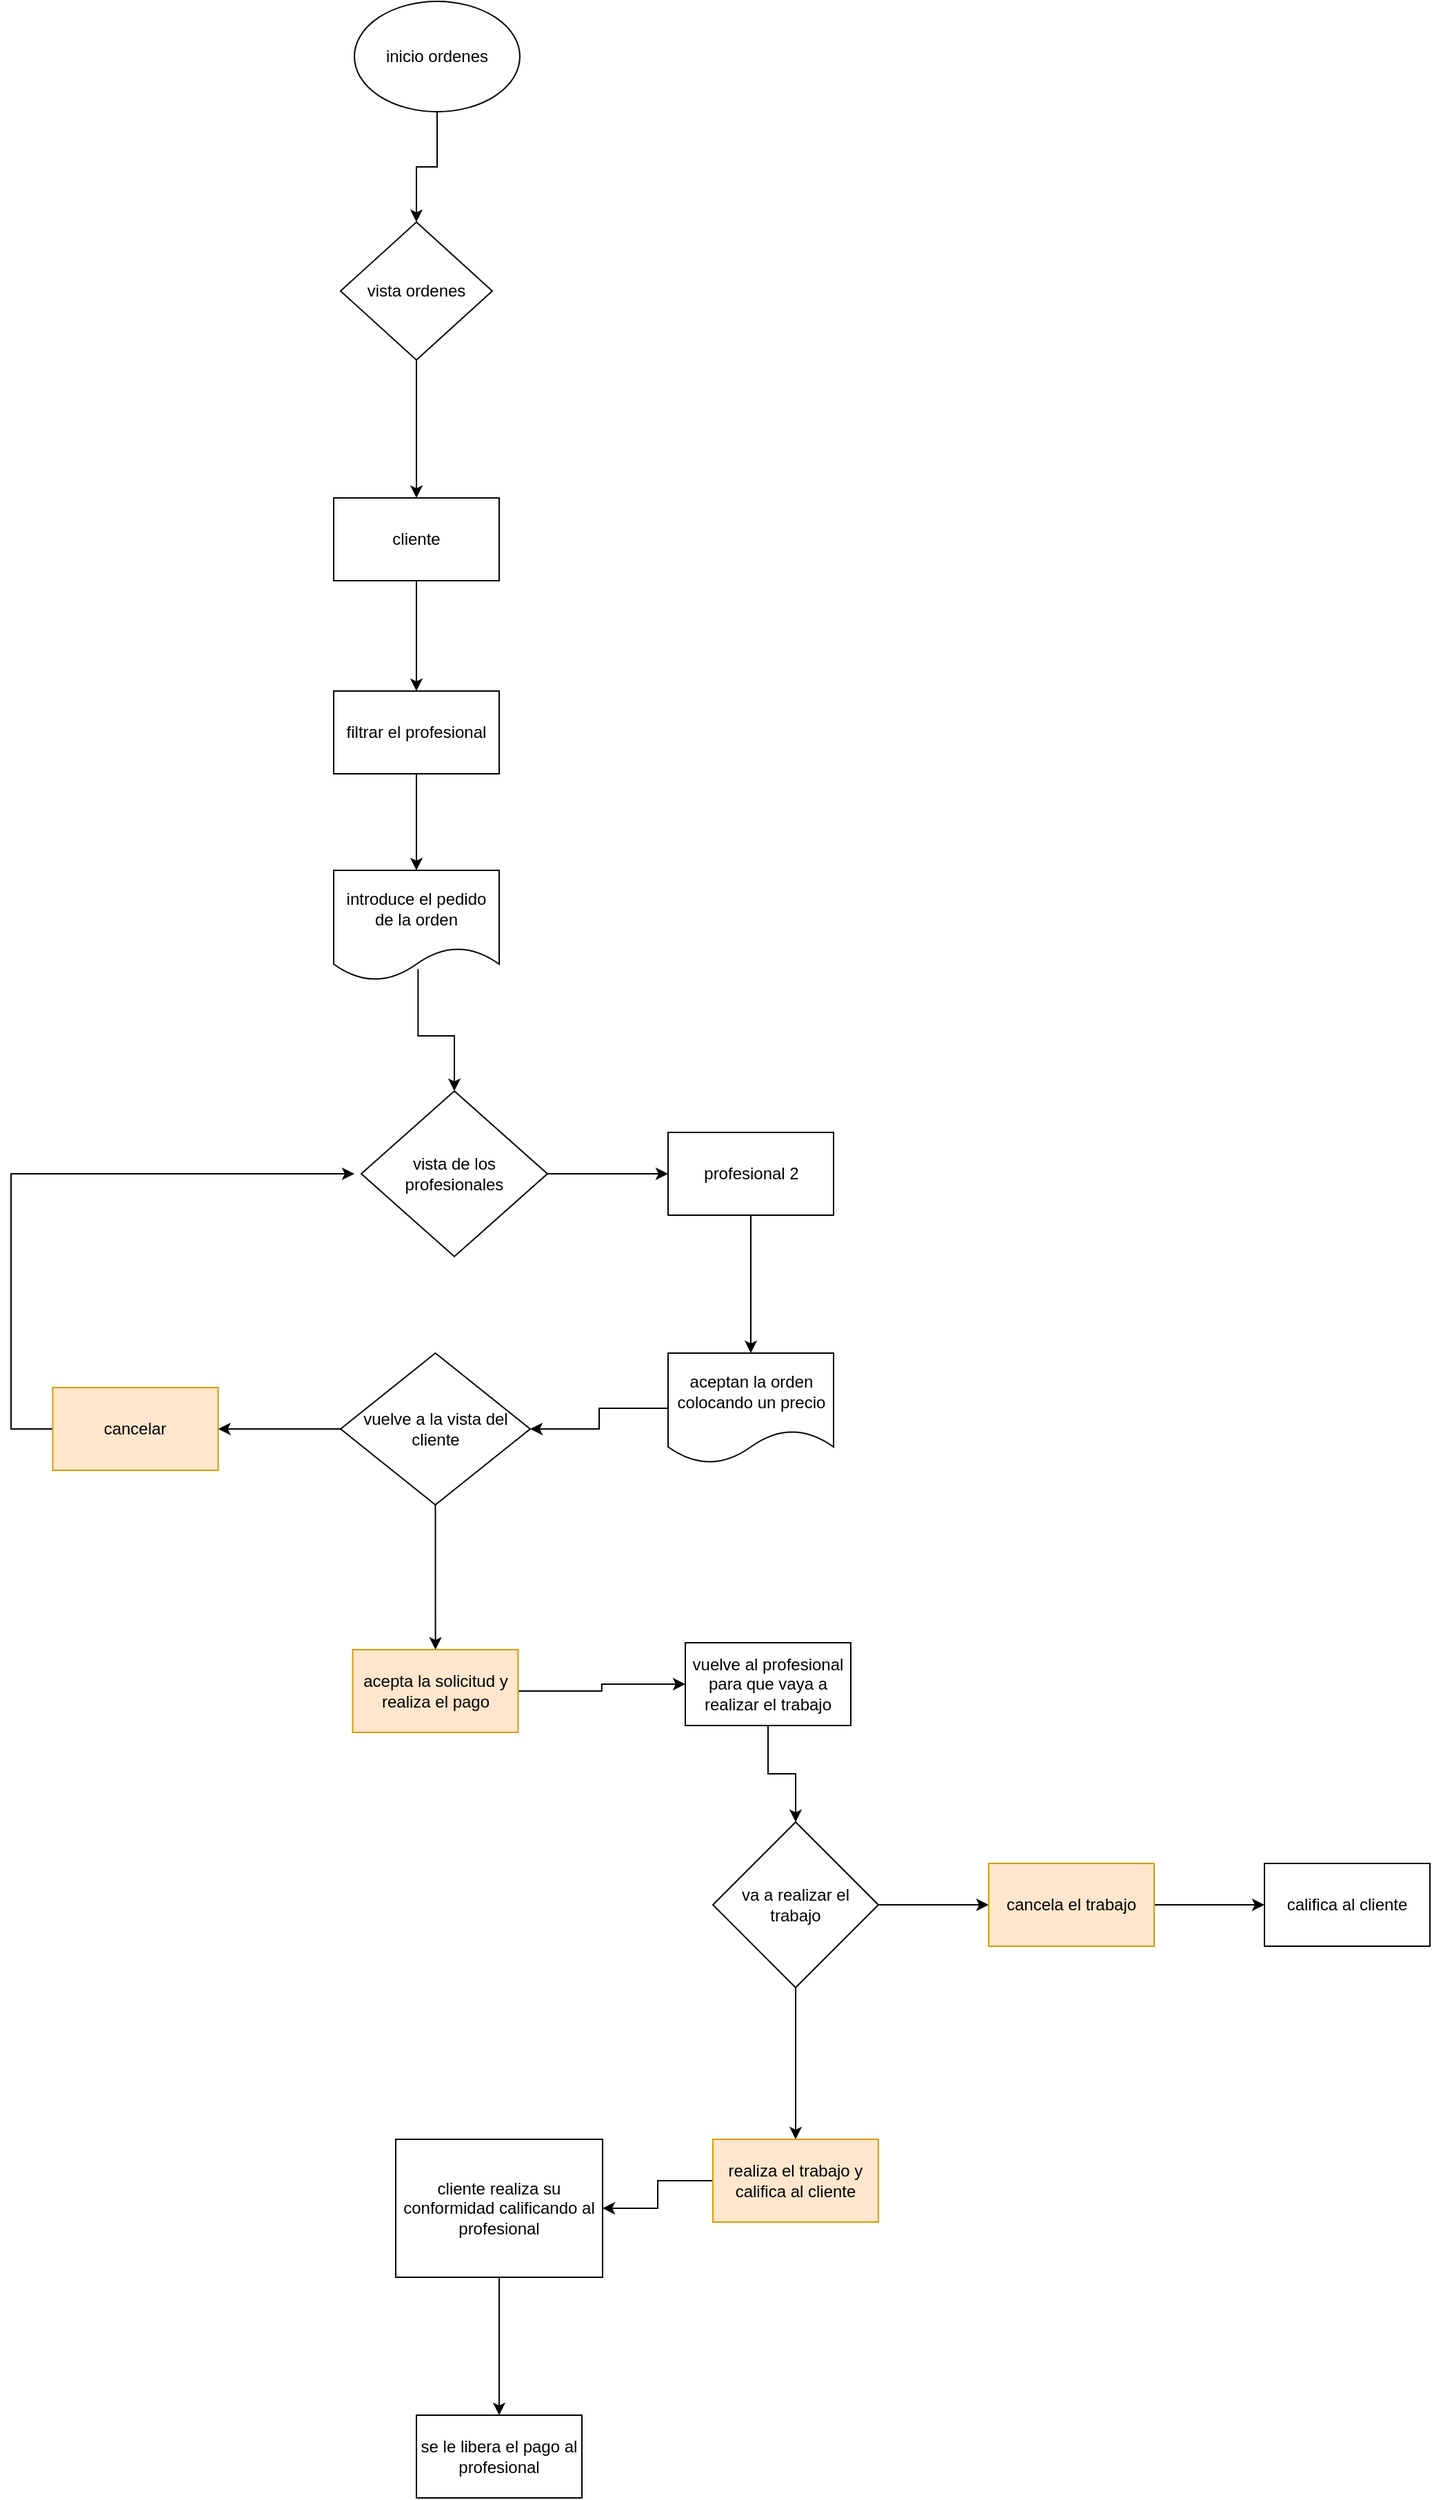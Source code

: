 <mxfile version="23.1.5" type="device">
  <diagram name="Página-1" id="fI_DPMY1L63lRz8ookz5">
    <mxGraphModel dx="733" dy="385" grid="1" gridSize="10" guides="1" tooltips="1" connect="1" arrows="1" fold="1" page="1" pageScale="1" pageWidth="827" pageHeight="1169" math="0" shadow="0">
      <root>
        <mxCell id="0" />
        <mxCell id="1" parent="0" />
        <mxCell id="z-n41_c33dgVWfwWR3BQ-3" value="" style="edgeStyle=orthogonalEdgeStyle;rounded=0;orthogonalLoop=1;jettySize=auto;html=1;" edge="1" parent="1" source="z-n41_c33dgVWfwWR3BQ-1" target="z-n41_c33dgVWfwWR3BQ-2">
          <mxGeometry relative="1" as="geometry" />
        </mxCell>
        <mxCell id="z-n41_c33dgVWfwWR3BQ-1" value="inicio ordenes" style="ellipse;whiteSpace=wrap;html=1;" vertex="1" parent="1">
          <mxGeometry x="320" y="50" width="120" height="80" as="geometry" />
        </mxCell>
        <mxCell id="z-n41_c33dgVWfwWR3BQ-5" value="" style="edgeStyle=orthogonalEdgeStyle;rounded=0;orthogonalLoop=1;jettySize=auto;html=1;" edge="1" parent="1" source="z-n41_c33dgVWfwWR3BQ-2" target="z-n41_c33dgVWfwWR3BQ-4">
          <mxGeometry relative="1" as="geometry" />
        </mxCell>
        <mxCell id="z-n41_c33dgVWfwWR3BQ-2" value="vista ordenes" style="rhombus;whiteSpace=wrap;html=1;" vertex="1" parent="1">
          <mxGeometry x="310" y="210" width="110" height="100" as="geometry" />
        </mxCell>
        <mxCell id="z-n41_c33dgVWfwWR3BQ-10" value="" style="edgeStyle=orthogonalEdgeStyle;rounded=0;orthogonalLoop=1;jettySize=auto;html=1;" edge="1" parent="1" source="z-n41_c33dgVWfwWR3BQ-4" target="z-n41_c33dgVWfwWR3BQ-9">
          <mxGeometry relative="1" as="geometry" />
        </mxCell>
        <mxCell id="z-n41_c33dgVWfwWR3BQ-4" value="cliente" style="whiteSpace=wrap;html=1;" vertex="1" parent="1">
          <mxGeometry x="305" y="410" width="120" height="60" as="geometry" />
        </mxCell>
        <mxCell id="z-n41_c33dgVWfwWR3BQ-13" value="" style="edgeStyle=orthogonalEdgeStyle;rounded=0;orthogonalLoop=1;jettySize=auto;html=1;exitX=0.51;exitY=0.896;exitDx=0;exitDy=0;exitPerimeter=0;" edge="1" parent="1" source="z-n41_c33dgVWfwWR3BQ-8" target="z-n41_c33dgVWfwWR3BQ-12">
          <mxGeometry relative="1" as="geometry" />
        </mxCell>
        <mxCell id="z-n41_c33dgVWfwWR3BQ-8" value="introduce el pedido de la orden" style="shape=document;whiteSpace=wrap;html=1;boundedLbl=1;" vertex="1" parent="1">
          <mxGeometry x="305" y="680" width="120" height="80" as="geometry" />
        </mxCell>
        <mxCell id="z-n41_c33dgVWfwWR3BQ-11" value="" style="edgeStyle=orthogonalEdgeStyle;rounded=0;orthogonalLoop=1;jettySize=auto;html=1;" edge="1" parent="1" source="z-n41_c33dgVWfwWR3BQ-9" target="z-n41_c33dgVWfwWR3BQ-8">
          <mxGeometry relative="1" as="geometry" />
        </mxCell>
        <mxCell id="z-n41_c33dgVWfwWR3BQ-9" value="filtrar el profesional" style="whiteSpace=wrap;html=1;" vertex="1" parent="1">
          <mxGeometry x="305" y="550" width="120" height="60" as="geometry" />
        </mxCell>
        <mxCell id="z-n41_c33dgVWfwWR3BQ-15" value="" style="edgeStyle=orthogonalEdgeStyle;rounded=0;orthogonalLoop=1;jettySize=auto;html=1;" edge="1" parent="1" source="z-n41_c33dgVWfwWR3BQ-12" target="z-n41_c33dgVWfwWR3BQ-14">
          <mxGeometry relative="1" as="geometry" />
        </mxCell>
        <mxCell id="z-n41_c33dgVWfwWR3BQ-12" value="vista de los profesionales" style="rhombus;whiteSpace=wrap;html=1;" vertex="1" parent="1">
          <mxGeometry x="325" y="840" width="135" height="120" as="geometry" />
        </mxCell>
        <mxCell id="z-n41_c33dgVWfwWR3BQ-21" value="" style="edgeStyle=orthogonalEdgeStyle;rounded=0;orthogonalLoop=1;jettySize=auto;html=1;" edge="1" parent="1" source="z-n41_c33dgVWfwWR3BQ-14" target="z-n41_c33dgVWfwWR3BQ-20">
          <mxGeometry relative="1" as="geometry" />
        </mxCell>
        <mxCell id="z-n41_c33dgVWfwWR3BQ-14" value="profesional 2" style="whiteSpace=wrap;html=1;" vertex="1" parent="1">
          <mxGeometry x="547.5" y="870" width="120" height="60" as="geometry" />
        </mxCell>
        <mxCell id="z-n41_c33dgVWfwWR3BQ-26" value="" style="edgeStyle=orthogonalEdgeStyle;rounded=0;orthogonalLoop=1;jettySize=auto;html=1;" edge="1" parent="1" source="z-n41_c33dgVWfwWR3BQ-20" target="z-n41_c33dgVWfwWR3BQ-25">
          <mxGeometry relative="1" as="geometry" />
        </mxCell>
        <mxCell id="z-n41_c33dgVWfwWR3BQ-20" value="aceptan la orden colocando un precio" style="shape=document;whiteSpace=wrap;html=1;boundedLbl=1;" vertex="1" parent="1">
          <mxGeometry x="547.5" y="1030" width="120" height="80" as="geometry" />
        </mxCell>
        <mxCell id="z-n41_c33dgVWfwWR3BQ-28" value="" style="edgeStyle=orthogonalEdgeStyle;rounded=0;orthogonalLoop=1;jettySize=auto;html=1;" edge="1" parent="1" source="z-n41_c33dgVWfwWR3BQ-25" target="z-n41_c33dgVWfwWR3BQ-27">
          <mxGeometry relative="1" as="geometry" />
        </mxCell>
        <mxCell id="z-n41_c33dgVWfwWR3BQ-31" value="" style="edgeStyle=orthogonalEdgeStyle;rounded=0;orthogonalLoop=1;jettySize=auto;html=1;" edge="1" parent="1" source="z-n41_c33dgVWfwWR3BQ-25" target="z-n41_c33dgVWfwWR3BQ-30">
          <mxGeometry relative="1" as="geometry" />
        </mxCell>
        <mxCell id="z-n41_c33dgVWfwWR3BQ-25" value="vuelve a la vista del cliente" style="rhombus;whiteSpace=wrap;html=1;" vertex="1" parent="1">
          <mxGeometry x="310" y="1030" width="137.5" height="110" as="geometry" />
        </mxCell>
        <mxCell id="z-n41_c33dgVWfwWR3BQ-29" style="edgeStyle=orthogonalEdgeStyle;rounded=0;orthogonalLoop=1;jettySize=auto;html=1;" edge="1" parent="1" source="z-n41_c33dgVWfwWR3BQ-27">
          <mxGeometry relative="1" as="geometry">
            <mxPoint x="320" y="900" as="targetPoint" />
            <Array as="points">
              <mxPoint x="71" y="1085" />
            </Array>
          </mxGeometry>
        </mxCell>
        <mxCell id="z-n41_c33dgVWfwWR3BQ-27" value="cancelar" style="whiteSpace=wrap;html=1;fillColor=#ffe6cc;strokeColor=#d79b00;" vertex="1" parent="1">
          <mxGeometry x="101.25" y="1055" width="120" height="60" as="geometry" />
        </mxCell>
        <mxCell id="z-n41_c33dgVWfwWR3BQ-33" value="" style="edgeStyle=orthogonalEdgeStyle;rounded=0;orthogonalLoop=1;jettySize=auto;html=1;" edge="1" parent="1" source="z-n41_c33dgVWfwWR3BQ-30" target="z-n41_c33dgVWfwWR3BQ-32">
          <mxGeometry relative="1" as="geometry" />
        </mxCell>
        <mxCell id="z-n41_c33dgVWfwWR3BQ-30" value="acepta la solicitud y realiza el pago" style="whiteSpace=wrap;html=1;fillColor=#ffe6cc;strokeColor=#d79b00;" vertex="1" parent="1">
          <mxGeometry x="318.75" y="1245" width="120" height="60" as="geometry" />
        </mxCell>
        <mxCell id="z-n41_c33dgVWfwWR3BQ-46" value="" style="edgeStyle=orthogonalEdgeStyle;rounded=0;orthogonalLoop=1;jettySize=auto;html=1;" edge="1" parent="1" source="z-n41_c33dgVWfwWR3BQ-32" target="z-n41_c33dgVWfwWR3BQ-45">
          <mxGeometry relative="1" as="geometry" />
        </mxCell>
        <mxCell id="z-n41_c33dgVWfwWR3BQ-32" value="vuelve al profesional para que vaya a realizar el trabajo" style="whiteSpace=wrap;html=1;" vertex="1" parent="1">
          <mxGeometry x="560" y="1240" width="120" height="60" as="geometry" />
        </mxCell>
        <mxCell id="z-n41_c33dgVWfwWR3BQ-48" value="" style="edgeStyle=orthogonalEdgeStyle;rounded=0;orthogonalLoop=1;jettySize=auto;html=1;" edge="1" parent="1" source="z-n41_c33dgVWfwWR3BQ-45" target="z-n41_c33dgVWfwWR3BQ-47">
          <mxGeometry relative="1" as="geometry" />
        </mxCell>
        <mxCell id="z-n41_c33dgVWfwWR3BQ-50" value="" style="edgeStyle=orthogonalEdgeStyle;rounded=0;orthogonalLoop=1;jettySize=auto;html=1;" edge="1" parent="1" source="z-n41_c33dgVWfwWR3BQ-45" target="z-n41_c33dgVWfwWR3BQ-49">
          <mxGeometry relative="1" as="geometry" />
        </mxCell>
        <mxCell id="z-n41_c33dgVWfwWR3BQ-45" value="va a realizar el trabajo" style="rhombus;whiteSpace=wrap;html=1;" vertex="1" parent="1">
          <mxGeometry x="580" y="1370" width="120" height="120" as="geometry" />
        </mxCell>
        <mxCell id="z-n41_c33dgVWfwWR3BQ-58" value="" style="edgeStyle=orthogonalEdgeStyle;rounded=0;orthogonalLoop=1;jettySize=auto;html=1;" edge="1" parent="1" source="z-n41_c33dgVWfwWR3BQ-47" target="z-n41_c33dgVWfwWR3BQ-57">
          <mxGeometry relative="1" as="geometry" />
        </mxCell>
        <mxCell id="z-n41_c33dgVWfwWR3BQ-47" value="cancela el trabajo" style="whiteSpace=wrap;html=1;fillColor=#ffe6cc;strokeColor=#d79b00;" vertex="1" parent="1">
          <mxGeometry x="780" y="1400" width="120" height="60" as="geometry" />
        </mxCell>
        <mxCell id="z-n41_c33dgVWfwWR3BQ-54" value="" style="edgeStyle=orthogonalEdgeStyle;rounded=0;orthogonalLoop=1;jettySize=auto;html=1;" edge="1" parent="1" source="z-n41_c33dgVWfwWR3BQ-49" target="z-n41_c33dgVWfwWR3BQ-53">
          <mxGeometry relative="1" as="geometry" />
        </mxCell>
        <mxCell id="z-n41_c33dgVWfwWR3BQ-49" value="realiza el trabajo y califica al cliente" style="whiteSpace=wrap;html=1;fillColor=#ffe6cc;strokeColor=#d79b00;" vertex="1" parent="1">
          <mxGeometry x="580" y="1600" width="120" height="60" as="geometry" />
        </mxCell>
        <mxCell id="z-n41_c33dgVWfwWR3BQ-56" value="" style="edgeStyle=orthogonalEdgeStyle;rounded=0;orthogonalLoop=1;jettySize=auto;html=1;" edge="1" parent="1" source="z-n41_c33dgVWfwWR3BQ-53" target="z-n41_c33dgVWfwWR3BQ-55">
          <mxGeometry relative="1" as="geometry" />
        </mxCell>
        <mxCell id="z-n41_c33dgVWfwWR3BQ-53" value="cliente realiza su conformidad calificando al profesional " style="whiteSpace=wrap;html=1;" vertex="1" parent="1">
          <mxGeometry x="350" y="1600" width="150" height="100" as="geometry" />
        </mxCell>
        <mxCell id="z-n41_c33dgVWfwWR3BQ-55" value="se le libera el pago al profesional" style="whiteSpace=wrap;html=1;" vertex="1" parent="1">
          <mxGeometry x="365" y="1800" width="120" height="60" as="geometry" />
        </mxCell>
        <mxCell id="z-n41_c33dgVWfwWR3BQ-57" value="califica al cliente" style="whiteSpace=wrap;html=1;" vertex="1" parent="1">
          <mxGeometry x="980" y="1400" width="120" height="60" as="geometry" />
        </mxCell>
      </root>
    </mxGraphModel>
  </diagram>
</mxfile>

